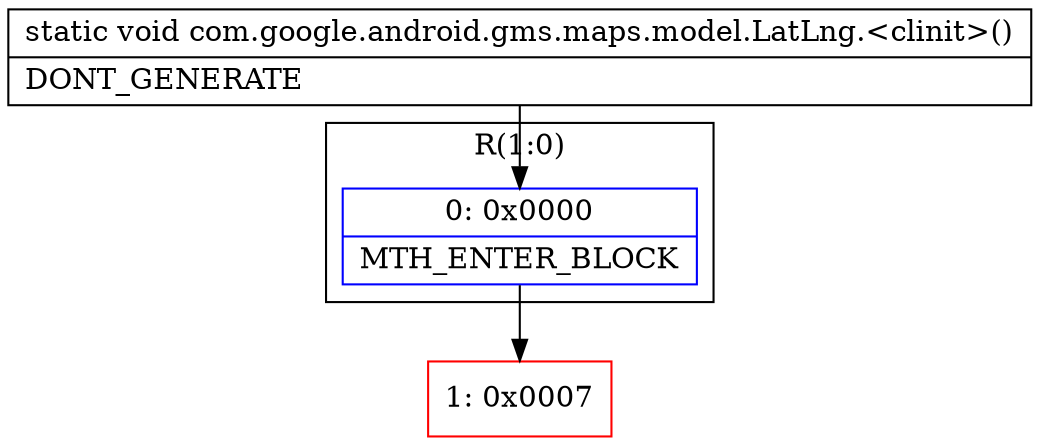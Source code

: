 digraph "CFG forcom.google.android.gms.maps.model.LatLng.\<clinit\>()V" {
subgraph cluster_Region_256024079 {
label = "R(1:0)";
node [shape=record,color=blue];
Node_0 [shape=record,label="{0\:\ 0x0000|MTH_ENTER_BLOCK\l}"];
}
Node_1 [shape=record,color=red,label="{1\:\ 0x0007}"];
MethodNode[shape=record,label="{static void com.google.android.gms.maps.model.LatLng.\<clinit\>()  | DONT_GENERATE\l}"];
MethodNode -> Node_0;
Node_0 -> Node_1;
}


